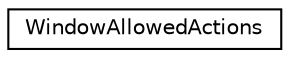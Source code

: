 digraph G
{
  edge [fontname="Helvetica",fontsize="10",labelfontname="Helvetica",labelfontsize="10"];
  node [fontname="Helvetica",fontsize="10",shape=record];
  rankdir=LR;
  Node1 [label="WindowAllowedActions",height=0.2,width=0.4,color="black", fillcolor="white", style="filled",URL="$structWindowAllowedActions.html"];
}
